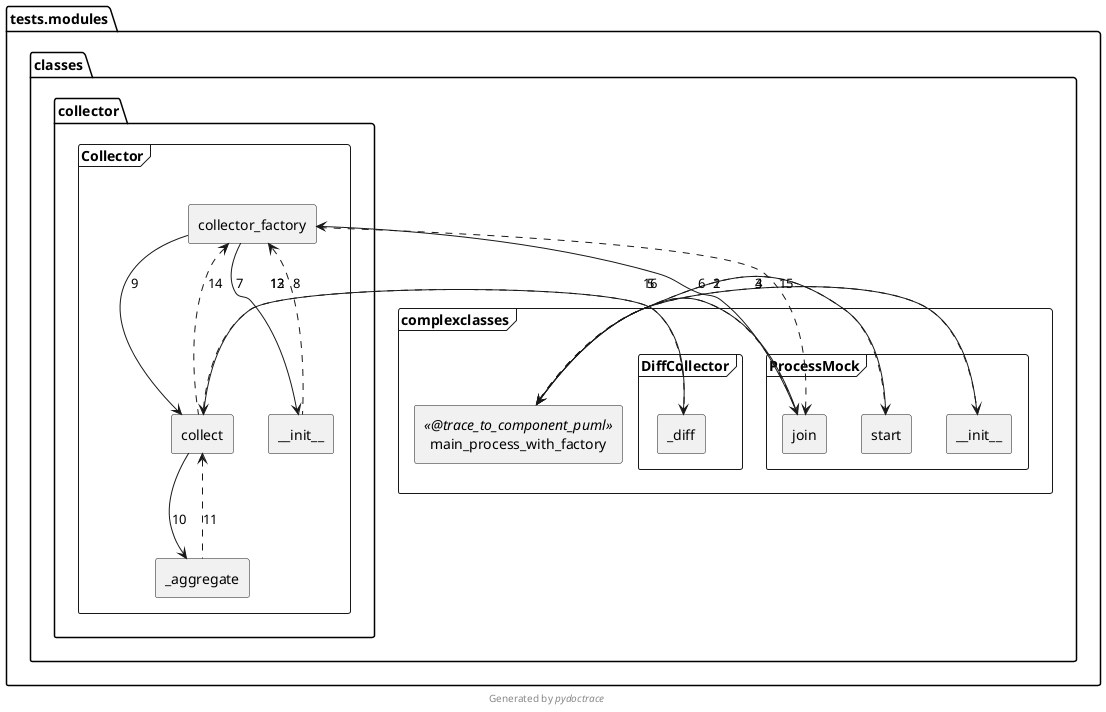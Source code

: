 @startuml tests.modules.classes.complexclasses.main_process_with_factory-component
skinparam BoxPadding 10
skinparam componentStyle rectangle

package tests.modules {
  package classes {
    frame complexclasses {
      [tests.modules.classes.complexclasses.main_process_with_factory] as "main_process_with_factory" << @trace_to_component_puml >>
      frame ProcessMock {
        [tests.modules.classes.complexclasses.ProcessMock.~__init~__] as "~__init~__"
        [tests.modules.classes.complexclasses.ProcessMock.start] as "start"
        [tests.modules.classes.complexclasses.ProcessMock.join] as "join"
      }
      frame DiffCollector {
        [tests.modules.classes.complexclasses.DiffCollector._diff] as "_diff"
      }
    }
    package collector {
      frame Collector {
        [tests.modules.classes.collector.Collector.collector_factory] as "collector_factory"
        [tests.modules.classes.collector.Collector.~__init~__] as "~__init~__"
        [tests.modules.classes.collector.Collector.collect] as "collect"
        [tests.modules.classes.collector.Collector._aggregate] as "_aggregate"
      }
    }
  }
}
[tests.modules.classes.complexclasses.main_process_with_factory] -> [tests.modules.classes.complexclasses.ProcessMock.~__init~__] : 1
[tests.modules.classes.complexclasses.main_process_with_factory] <. [tests.modules.classes.complexclasses.ProcessMock.~__init~__] : 2
[tests.modules.classes.complexclasses.main_process_with_factory] -> [tests.modules.classes.complexclasses.ProcessMock.start] : 3
[tests.modules.classes.complexclasses.main_process_with_factory] <. [tests.modules.classes.complexclasses.ProcessMock.start] : 4
[tests.modules.classes.complexclasses.main_process_with_factory] -> [tests.modules.classes.complexclasses.ProcessMock.join] : 5
[tests.modules.classes.complexclasses.main_process_with_factory] <. [tests.modules.classes.complexclasses.ProcessMock.join] : 16
[tests.modules.classes.complexclasses.ProcessMock.join] -> [tests.modules.classes.collector.Collector.collector_factory] : 6
[tests.modules.classes.complexclasses.ProcessMock.join] <. [tests.modules.classes.collector.Collector.collector_factory] : 15
[tests.modules.classes.collector.Collector.collector_factory] --> [tests.modules.classes.collector.Collector.~__init~__] : 7
[tests.modules.classes.collector.Collector.collector_factory] <.. [tests.modules.classes.collector.Collector.~__init~__] : 8
[tests.modules.classes.collector.Collector.collector_factory] --> [tests.modules.classes.collector.Collector.collect] : 9
[tests.modules.classes.collector.Collector.collector_factory] <.. [tests.modules.classes.collector.Collector.collect] : 14
[tests.modules.classes.collector.Collector.collect] --> [tests.modules.classes.collector.Collector._aggregate] : 10
[tests.modules.classes.collector.Collector.collect] <.. [tests.modules.classes.collector.Collector._aggregate] : 11
[tests.modules.classes.collector.Collector.collect] -> [tests.modules.classes.complexclasses.DiffCollector._diff] : 12
[tests.modules.classes.collector.Collector.collect] <. [tests.modules.classes.complexclasses.DiffCollector._diff] : 13

footer Generated by //pydoctrace//
@enduml
